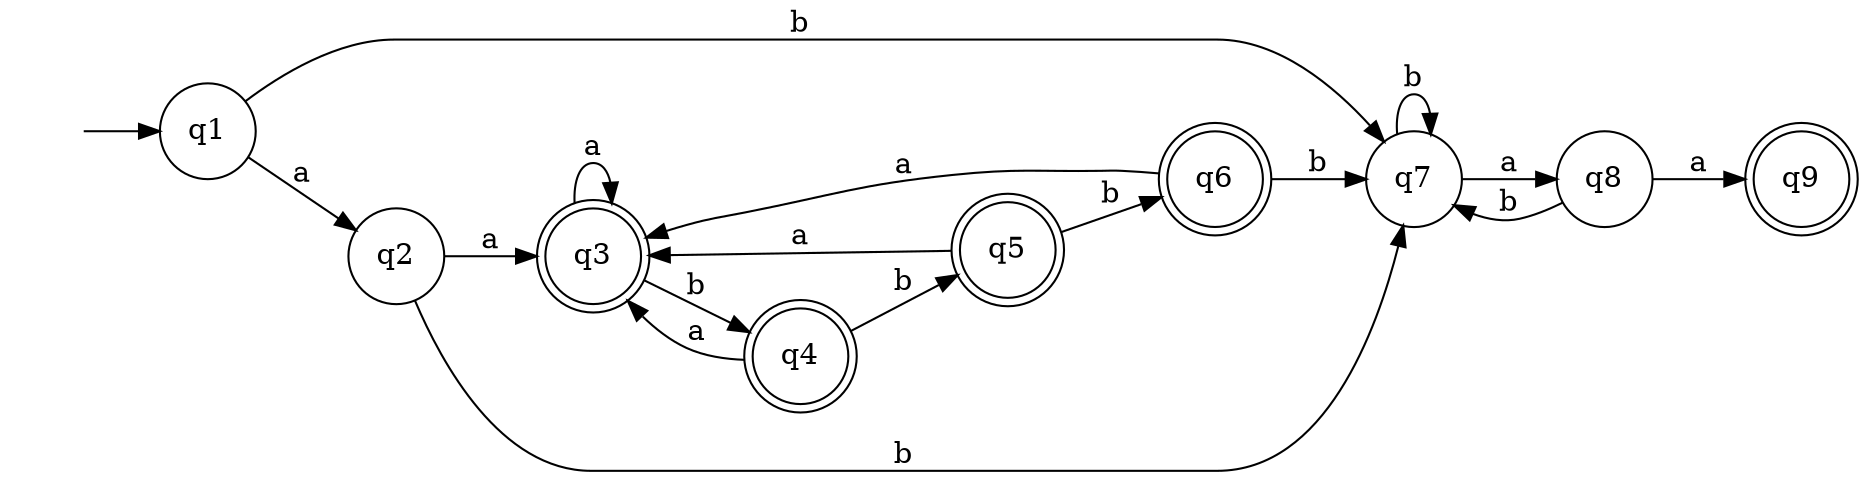 digraph E2 {
	/* configuracoes de design e layout */
	node [shape = circle];
	rankdir = "LR";

	/* estado inicial */
	x [style = invis];
	x -> q1;

	/* estados finais */
	q6 [shape = doublecircle];
	q5 [shape = doublecircle];
	q4 [shape = doublecircle];
	q3 [shape = doublecircle];
	q9 [shape = doublecircle];

	/* outros estados */
	q8;
	q7;
	q2;
	q1;

	/* transicoes */
	q1 -> q2 [label = "a"];
	q1 -> q7 [label = "b"];
	q2 -> q3 [label = "a"];
	q2 -> q7 [label = "b"];
	q3 -> q3 [label = "a"];
	q3 -> q4 [label = "b"];
	q4 -> q3 [label = "a"];
	q4 -> q5 [label = "b"];
	q5 -> q3 [label = "a"];
	q5 -> q6 [label = "b"];
	q6 -> q3 [label = "a"];
	q6 -> q7 [label = "b"];
	q7 -> q8 [label = "a"];
	q7 -> q7 [label = "b"];
	q8 -> q9 [label = "a"];
	q8 -> q7 [label = "b"];
}
